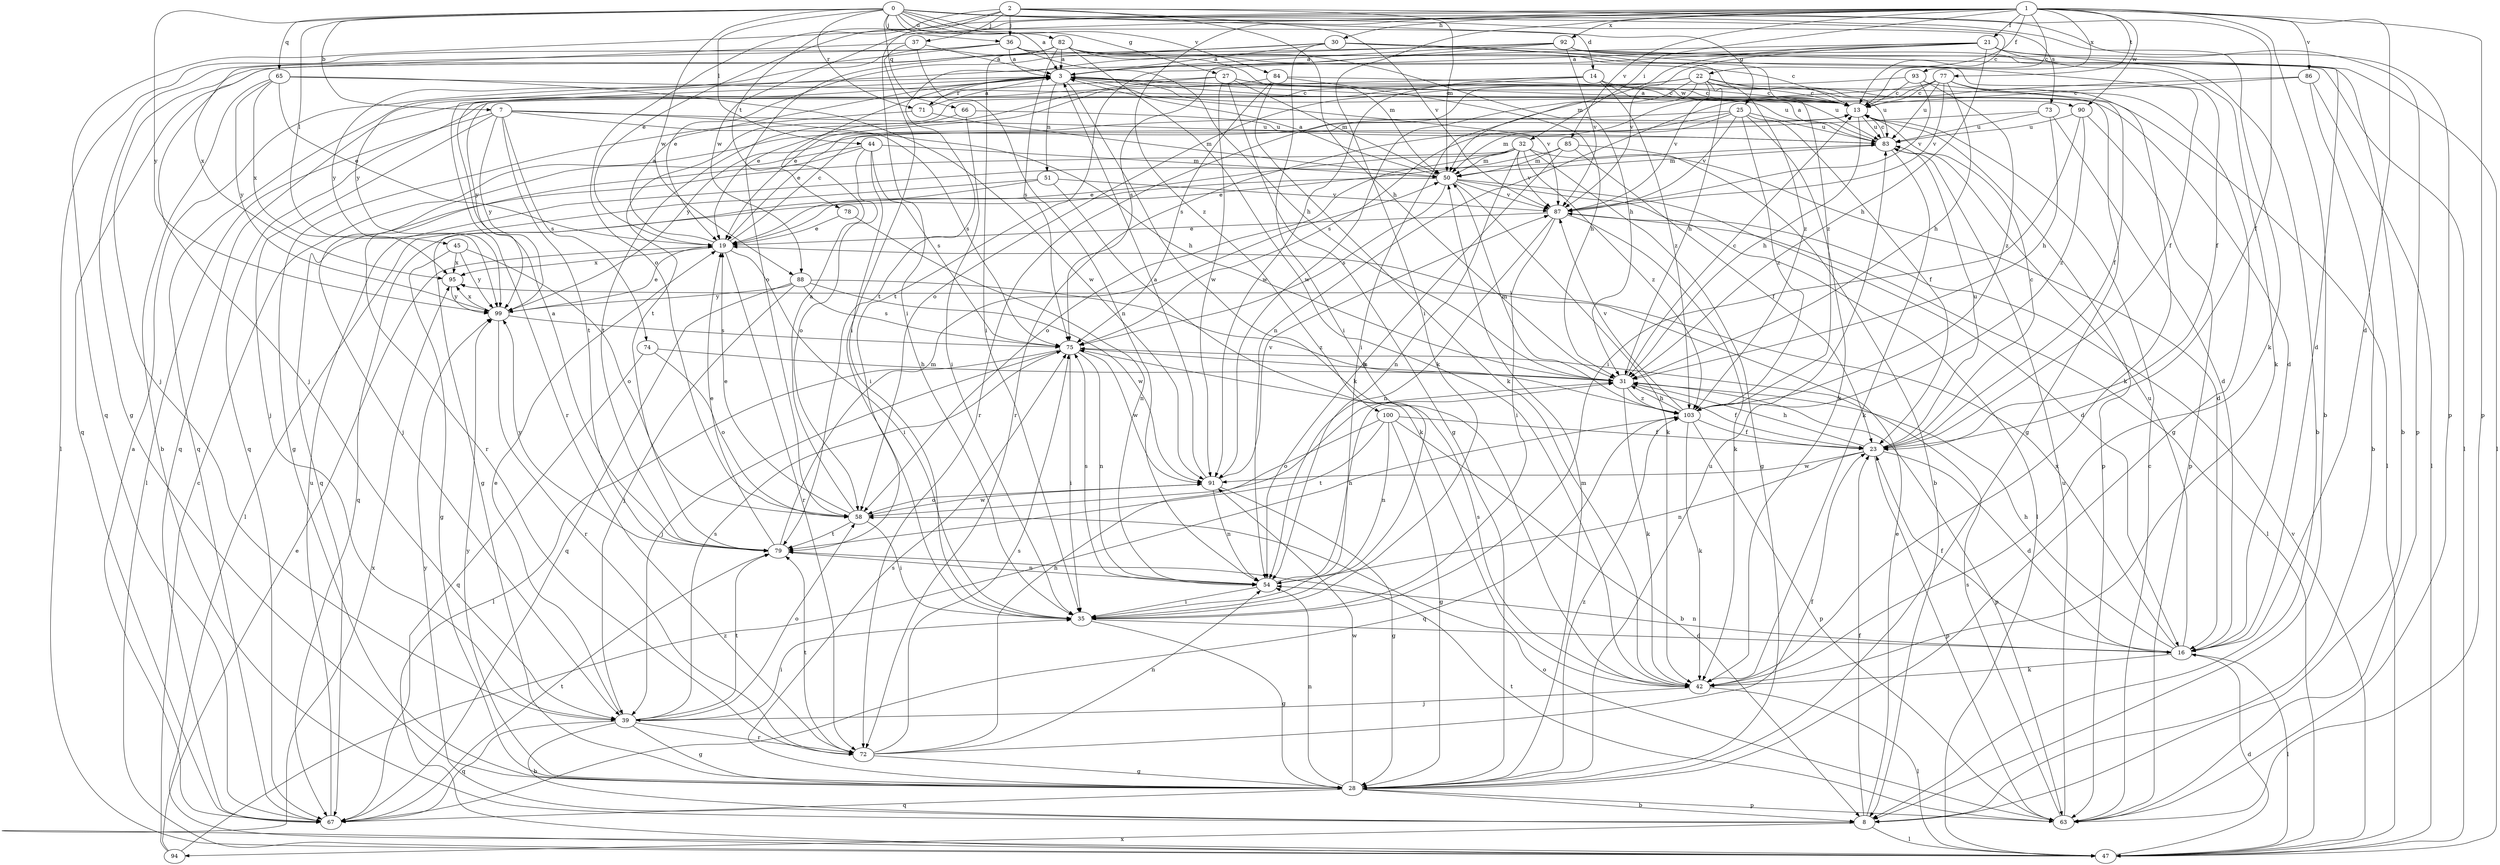 strict digraph  {
0;
1;
2;
3;
7;
8;
13;
14;
16;
19;
21;
22;
23;
25;
27;
28;
30;
31;
32;
35;
36;
37;
39;
42;
44;
45;
47;
50;
51;
54;
58;
63;
65;
66;
67;
71;
72;
73;
74;
75;
77;
78;
79;
82;
83;
84;
85;
86;
87;
88;
90;
91;
92;
93;
94;
95;
99;
100;
103;
0 -> 3  [label=a];
0 -> 7  [label=b];
0 -> 13  [label=c];
0 -> 14  [label=d];
0 -> 25  [label=g];
0 -> 27  [label=g];
0 -> 36  [label=j];
0 -> 42  [label=k];
0 -> 44  [label=l];
0 -> 45  [label=l];
0 -> 63  [label=p];
0 -> 65  [label=q];
0 -> 66  [label=q];
0 -> 71  [label=r];
0 -> 73  [label=s];
0 -> 82  [label=u];
0 -> 84  [label=v];
0 -> 88  [label=w];
0 -> 99  [label=y];
1 -> 8  [label=b];
1 -> 13  [label=c];
1 -> 16  [label=d];
1 -> 19  [label=e];
1 -> 21  [label=f];
1 -> 22  [label=f];
1 -> 30  [label=h];
1 -> 32  [label=i];
1 -> 35  [label=i];
1 -> 63  [label=p];
1 -> 67  [label=q];
1 -> 77  [label=t];
1 -> 85  [label=v];
1 -> 86  [label=v];
1 -> 88  [label=w];
1 -> 90  [label=w];
1 -> 92  [label=x];
1 -> 93  [label=x];
1 -> 100  [label=z];
2 -> 23  [label=f];
2 -> 31  [label=h];
2 -> 35  [label=i];
2 -> 36  [label=j];
2 -> 37  [label=j];
2 -> 50  [label=m];
2 -> 58  [label=o];
2 -> 78  [label=t];
2 -> 87  [label=v];
3 -> 13  [label=c];
3 -> 42  [label=k];
3 -> 51  [label=n];
3 -> 71  [label=r];
3 -> 72  [label=r];
3 -> 83  [label=u];
3 -> 87  [label=v];
3 -> 90  [label=w];
7 -> 31  [label=h];
7 -> 39  [label=j];
7 -> 47  [label=l];
7 -> 74  [label=s];
7 -> 75  [label=s];
7 -> 79  [label=t];
7 -> 83  [label=u];
7 -> 99  [label=y];
8 -> 19  [label=e];
8 -> 23  [label=f];
8 -> 47  [label=l];
8 -> 94  [label=x];
8 -> 99  [label=y];
13 -> 3  [label=a];
13 -> 31  [label=h];
13 -> 63  [label=p];
13 -> 83  [label=u];
14 -> 13  [label=c];
14 -> 67  [label=q];
14 -> 79  [label=t];
14 -> 83  [label=u];
14 -> 91  [label=w];
14 -> 103  [label=z];
16 -> 23  [label=f];
16 -> 31  [label=h];
16 -> 42  [label=k];
16 -> 47  [label=l];
16 -> 54  [label=n];
16 -> 83  [label=u];
16 -> 95  [label=x];
19 -> 3  [label=a];
19 -> 13  [label=c];
19 -> 35  [label=i];
19 -> 72  [label=r];
19 -> 95  [label=x];
21 -> 3  [label=a];
21 -> 8  [label=b];
21 -> 31  [label=h];
21 -> 42  [label=k];
21 -> 50  [label=m];
21 -> 63  [label=p];
21 -> 79  [label=t];
21 -> 87  [label=v];
21 -> 99  [label=y];
22 -> 13  [label=c];
22 -> 23  [label=f];
22 -> 28  [label=g];
22 -> 31  [label=h];
22 -> 35  [label=i];
22 -> 58  [label=o];
22 -> 72  [label=r];
22 -> 83  [label=u];
22 -> 87  [label=v];
22 -> 91  [label=w];
23 -> 13  [label=c];
23 -> 16  [label=d];
23 -> 31  [label=h];
23 -> 54  [label=n];
23 -> 63  [label=p];
23 -> 83  [label=u];
23 -> 91  [label=w];
25 -> 19  [label=e];
25 -> 23  [label=f];
25 -> 42  [label=k];
25 -> 50  [label=m];
25 -> 75  [label=s];
25 -> 83  [label=u];
25 -> 87  [label=v];
25 -> 103  [label=z];
27 -> 13  [label=c];
27 -> 16  [label=d];
27 -> 19  [label=e];
27 -> 28  [label=g];
27 -> 50  [label=m];
27 -> 67  [label=q];
27 -> 91  [label=w];
28 -> 8  [label=b];
28 -> 50  [label=m];
28 -> 54  [label=n];
28 -> 63  [label=p];
28 -> 67  [label=q];
28 -> 75  [label=s];
28 -> 83  [label=u];
28 -> 91  [label=w];
28 -> 99  [label=y];
28 -> 103  [label=z];
30 -> 3  [label=a];
30 -> 19  [label=e];
30 -> 23  [label=f];
30 -> 35  [label=i];
30 -> 39  [label=j];
30 -> 47  [label=l];
30 -> 103  [label=z];
31 -> 13  [label=c];
31 -> 23  [label=f];
31 -> 42  [label=k];
31 -> 63  [label=p];
31 -> 103  [label=z];
32 -> 16  [label=d];
32 -> 19  [label=e];
32 -> 28  [label=g];
32 -> 50  [label=m];
32 -> 54  [label=n];
32 -> 58  [label=o];
32 -> 67  [label=q];
32 -> 87  [label=v];
32 -> 103  [label=z];
35 -> 16  [label=d];
35 -> 28  [label=g];
36 -> 3  [label=a];
36 -> 13  [label=c];
36 -> 23  [label=f];
36 -> 28  [label=g];
36 -> 31  [label=h];
36 -> 39  [label=j];
36 -> 47  [label=l];
37 -> 3  [label=a];
37 -> 35  [label=i];
37 -> 54  [label=n];
37 -> 95  [label=x];
39 -> 8  [label=b];
39 -> 19  [label=e];
39 -> 28  [label=g];
39 -> 35  [label=i];
39 -> 58  [label=o];
39 -> 67  [label=q];
39 -> 72  [label=r];
39 -> 75  [label=s];
39 -> 79  [label=t];
42 -> 39  [label=j];
42 -> 47  [label=l];
42 -> 75  [label=s];
44 -> 35  [label=i];
44 -> 39  [label=j];
44 -> 50  [label=m];
44 -> 58  [label=o];
44 -> 72  [label=r];
44 -> 75  [label=s];
45 -> 28  [label=g];
45 -> 58  [label=o];
45 -> 95  [label=x];
45 -> 99  [label=y];
47 -> 16  [label=d];
47 -> 87  [label=v];
47 -> 95  [label=x];
50 -> 3  [label=a];
50 -> 16  [label=d];
50 -> 42  [label=k];
50 -> 47  [label=l];
50 -> 67  [label=q];
50 -> 75  [label=s];
50 -> 87  [label=v];
51 -> 28  [label=g];
51 -> 42  [label=k];
51 -> 47  [label=l];
51 -> 87  [label=v];
54 -> 31  [label=h];
54 -> 35  [label=i];
54 -> 75  [label=s];
58 -> 3  [label=a];
58 -> 19  [label=e];
58 -> 35  [label=i];
58 -> 79  [label=t];
58 -> 91  [label=w];
63 -> 13  [label=c];
63 -> 58  [label=o];
63 -> 75  [label=s];
63 -> 79  [label=t];
63 -> 83  [label=u];
65 -> 8  [label=b];
65 -> 13  [label=c];
65 -> 19  [label=e];
65 -> 91  [label=w];
65 -> 95  [label=x];
65 -> 99  [label=y];
66 -> 35  [label=i];
66 -> 79  [label=t];
66 -> 83  [label=u];
67 -> 3  [label=a];
67 -> 79  [label=t];
67 -> 83  [label=u];
71 -> 3  [label=a];
71 -> 28  [label=g];
71 -> 50  [label=m];
72 -> 23  [label=f];
72 -> 28  [label=g];
72 -> 31  [label=h];
72 -> 54  [label=n];
72 -> 75  [label=s];
72 -> 79  [label=t];
73 -> 16  [label=d];
73 -> 31  [label=h];
73 -> 83  [label=u];
73 -> 99  [label=y];
74 -> 31  [label=h];
74 -> 58  [label=o];
74 -> 67  [label=q];
75 -> 31  [label=h];
75 -> 35  [label=i];
75 -> 39  [label=j];
75 -> 47  [label=l];
75 -> 54  [label=n];
75 -> 91  [label=w];
77 -> 13  [label=c];
77 -> 28  [label=g];
77 -> 31  [label=h];
77 -> 42  [label=k];
77 -> 54  [label=n];
77 -> 72  [label=r];
77 -> 83  [label=u];
77 -> 87  [label=v];
78 -> 19  [label=e];
78 -> 54  [label=n];
79 -> 3  [label=a];
79 -> 19  [label=e];
79 -> 50  [label=m];
79 -> 54  [label=n];
79 -> 99  [label=y];
82 -> 3  [label=a];
82 -> 31  [label=h];
82 -> 35  [label=i];
82 -> 42  [label=k];
82 -> 50  [label=m];
82 -> 58  [label=o];
82 -> 75  [label=s];
82 -> 99  [label=y];
82 -> 103  [label=z];
83 -> 3  [label=a];
83 -> 13  [label=c];
83 -> 42  [label=k];
83 -> 50  [label=m];
84 -> 13  [label=c];
84 -> 19  [label=e];
84 -> 31  [label=h];
84 -> 42  [label=k];
84 -> 75  [label=s];
85 -> 8  [label=b];
85 -> 19  [label=e];
85 -> 23  [label=f];
85 -> 50  [label=m];
85 -> 54  [label=n];
86 -> 8  [label=b];
86 -> 13  [label=c];
86 -> 47  [label=l];
86 -> 67  [label=q];
87 -> 19  [label=e];
87 -> 35  [label=i];
87 -> 42  [label=k];
87 -> 47  [label=l];
87 -> 54  [label=n];
88 -> 39  [label=j];
88 -> 67  [label=q];
88 -> 75  [label=s];
88 -> 91  [label=w];
88 -> 99  [label=y];
88 -> 103  [label=z];
90 -> 35  [label=i];
90 -> 63  [label=p];
90 -> 83  [label=u];
90 -> 103  [label=z];
91 -> 3  [label=a];
91 -> 28  [label=g];
91 -> 54  [label=n];
91 -> 58  [label=o];
91 -> 87  [label=v];
92 -> 3  [label=a];
92 -> 8  [label=b];
92 -> 16  [label=d];
92 -> 47  [label=l];
92 -> 67  [label=q];
92 -> 75  [label=s];
92 -> 79  [label=t];
92 -> 87  [label=v];
93 -> 13  [label=c];
93 -> 47  [label=l];
93 -> 87  [label=v];
93 -> 99  [label=y];
93 -> 103  [label=z];
94 -> 13  [label=c];
94 -> 19  [label=e];
94 -> 103  [label=z];
95 -> 99  [label=y];
99 -> 19  [label=e];
99 -> 72  [label=r];
99 -> 75  [label=s];
99 -> 95  [label=x];
100 -> 8  [label=b];
100 -> 23  [label=f];
100 -> 28  [label=g];
100 -> 54  [label=n];
100 -> 58  [label=o];
100 -> 79  [label=t];
103 -> 23  [label=f];
103 -> 31  [label=h];
103 -> 42  [label=k];
103 -> 50  [label=m];
103 -> 63  [label=p];
103 -> 67  [label=q];
103 -> 87  [label=v];
}
